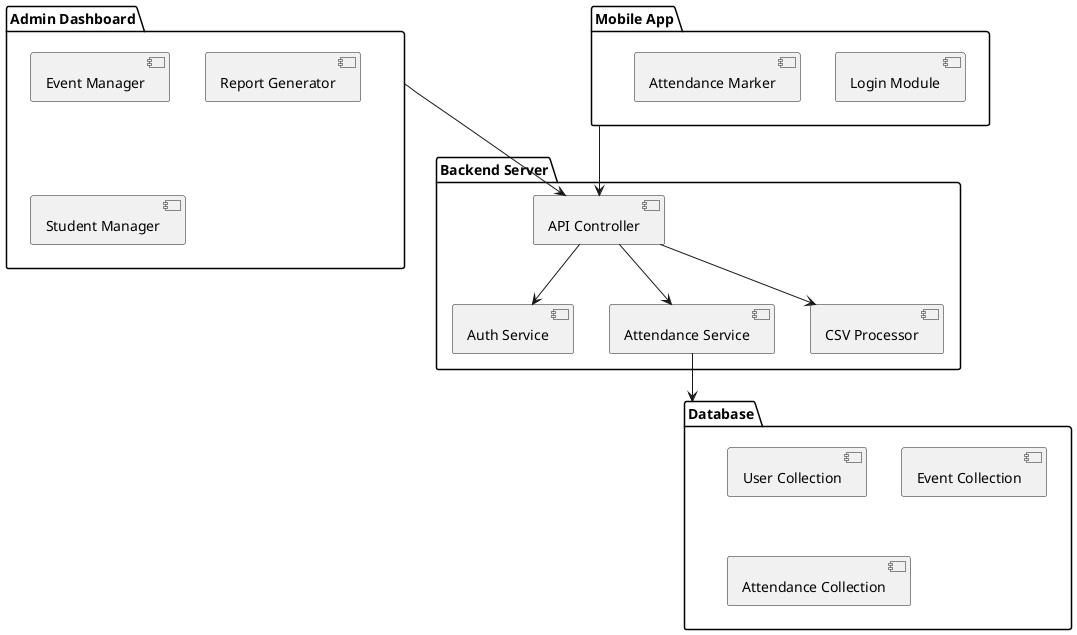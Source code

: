 @startuml

'=============================
' COMPONENT DIAGRAM
'=============================
package "Admin Dashboard" {
  [Event Manager]
  [Report Generator]
  [Student Manager]
}

package "Mobile App" {
  [Login Module]
  [Attendance Marker]
}

package "Backend Server" {
  [API Controller]
  [Auth Service]
  [Attendance Service]
  [CSV Processor]
}

package "Database" {
  [User Collection]
  [Event Collection]
  [Attendance Collection]
}

[Admin Dashboard] --> [API Controller]
[Mobile App] --> [API Controller]
[API Controller] --> [Auth Service]
[API Controller] --> [Attendance Service]
[API Controller] --> [CSV Processor]
[Attendance Service] --> [Database]

@enduml
